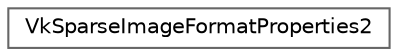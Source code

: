 digraph "类继承关系图"
{
 // LATEX_PDF_SIZE
  bgcolor="transparent";
  edge [fontname=Helvetica,fontsize=10,labelfontname=Helvetica,labelfontsize=10];
  node [fontname=Helvetica,fontsize=10,shape=box,height=0.2,width=0.4];
  rankdir="LR";
  Node0 [id="Node000000",label="VkSparseImageFormatProperties2",height=0.2,width=0.4,color="grey40", fillcolor="white", style="filled",URL="$struct_vk_sparse_image_format_properties2.html",tooltip=" "];
}
